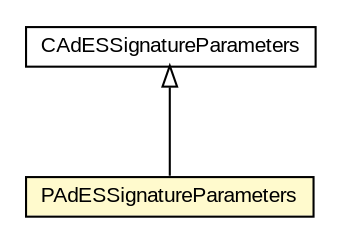 #!/usr/local/bin/dot
#
# Class diagram 
# Generated by UMLGraph version R5_6-24-gf6e263 (http://www.umlgraph.org/)
#

digraph G {
	edge [fontname="arial",fontsize=10,labelfontname="arial",labelfontsize=10];
	node [fontname="arial",fontsize=10,shape=plaintext];
	nodesep=0.25;
	ranksep=0.5;
	// eu.europa.esig.dss.cades.CAdESSignatureParameters
	c479822 [label=<<table title="eu.europa.esig.dss.cades.CAdESSignatureParameters" border="0" cellborder="1" cellspacing="0" cellpadding="2" port="p" href="../cades/CAdESSignatureParameters.html">
		<tr><td><table border="0" cellspacing="0" cellpadding="1">
<tr><td align="center" balign="center"> CAdESSignatureParameters </td></tr>
		</table></td></tr>
		</table>>, URL="../cades/CAdESSignatureParameters.html", fontname="arial", fontcolor="black", fontsize=10.0];
	// eu.europa.esig.dss.pades.PAdESSignatureParameters
	c479849 [label=<<table title="eu.europa.esig.dss.pades.PAdESSignatureParameters" border="0" cellborder="1" cellspacing="0" cellpadding="2" port="p" bgcolor="lemonChiffon" href="./PAdESSignatureParameters.html">
		<tr><td><table border="0" cellspacing="0" cellpadding="1">
<tr><td align="center" balign="center"> PAdESSignatureParameters </td></tr>
		</table></td></tr>
		</table>>, URL="./PAdESSignatureParameters.html", fontname="arial", fontcolor="black", fontsize=10.0];
	//eu.europa.esig.dss.pades.PAdESSignatureParameters extends eu.europa.esig.dss.cades.CAdESSignatureParameters
	c479822:p -> c479849:p [dir=back,arrowtail=empty];
}


